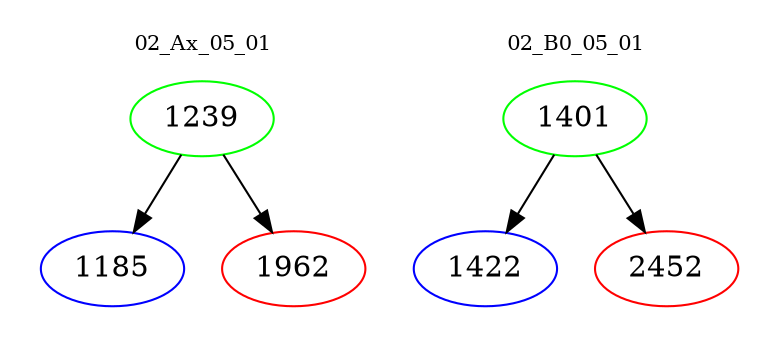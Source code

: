 digraph{
subgraph cluster_0 {
color = white
label = "02_Ax_05_01";
fontsize=10;
T0_1239 [label="1239", color="green"]
T0_1239 -> T0_1185 [color="black"]
T0_1185 [label="1185", color="blue"]
T0_1239 -> T0_1962 [color="black"]
T0_1962 [label="1962", color="red"]
}
subgraph cluster_1 {
color = white
label = "02_B0_05_01";
fontsize=10;
T1_1401 [label="1401", color="green"]
T1_1401 -> T1_1422 [color="black"]
T1_1422 [label="1422", color="blue"]
T1_1401 -> T1_2452 [color="black"]
T1_2452 [label="2452", color="red"]
}
}
